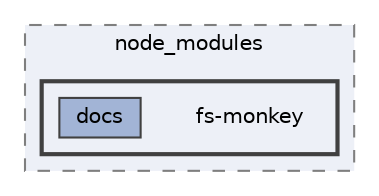 digraph "pkiclassroomrescheduler/src/main/frontend/node_modules/fs-monkey"
{
 // LATEX_PDF_SIZE
  bgcolor="transparent";
  edge [fontname=Helvetica,fontsize=10,labelfontname=Helvetica,labelfontsize=10];
  node [fontname=Helvetica,fontsize=10,shape=box,height=0.2,width=0.4];
  compound=true
  subgraph clusterdir_72953eda66ccb3a2722c28e1c3e6c23b {
    graph [ bgcolor="#edf0f7", pencolor="grey50", label="node_modules", fontname=Helvetica,fontsize=10 style="filled,dashed", URL="dir_72953eda66ccb3a2722c28e1c3e6c23b.html",tooltip=""]
  subgraph clusterdir_5fb7d181be07ef30cc979c3e56a07a70 {
    graph [ bgcolor="#edf0f7", pencolor="grey25", label="", fontname=Helvetica,fontsize=10 style="filled,bold", URL="dir_5fb7d181be07ef30cc979c3e56a07a70.html",tooltip=""]
    dir_5fb7d181be07ef30cc979c3e56a07a70 [shape=plaintext, label="fs-monkey"];
  dir_ed9b135d0bf213ccc0e4085f9fbaaf1d [label="docs", fillcolor="#a2b4d6", color="grey25", style="filled", URL="dir_ed9b135d0bf213ccc0e4085f9fbaaf1d.html",tooltip=""];
  }
  }
}
